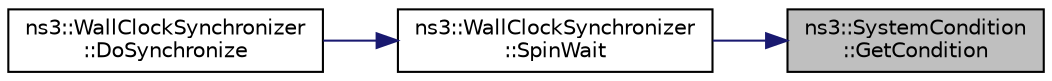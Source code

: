 digraph "ns3::SystemCondition::GetCondition"
{
 // LATEX_PDF_SIZE
  edge [fontname="Helvetica",fontsize="10",labelfontname="Helvetica",labelfontsize="10"];
  node [fontname="Helvetica",fontsize="10",shape=record];
  rankdir="RL";
  Node1 [label="ns3::SystemCondition\l::GetCondition",height=0.2,width=0.4,color="black", fillcolor="grey75", style="filled", fontcolor="black",tooltip="Get the value of the underlying condition."];
  Node1 -> Node2 [dir="back",color="midnightblue",fontsize="10",style="solid",fontname="Helvetica"];
  Node2 [label="ns3::WallClockSynchronizer\l::SpinWait",height=0.2,width=0.4,color="black", fillcolor="white", style="filled",URL="$classns3_1_1_wall_clock_synchronizer.html#aa236882980f6c82e0e7f716e670e5c1f",tooltip="Do a busy-wait until the normalized realtime equals the argument or the condition variable becomes tr..."];
  Node2 -> Node3 [dir="back",color="midnightblue",fontsize="10",style="solid",fontname="Helvetica"];
  Node3 [label="ns3::WallClockSynchronizer\l::DoSynchronize",height=0.2,width=0.4,color="black", fillcolor="white", style="filled",URL="$classns3_1_1_wall_clock_synchronizer.html#a2239c8d81f229d97bf4a3585031fb5ea",tooltip="Wait until the real time is in sync with the specified simulation time."];
}

